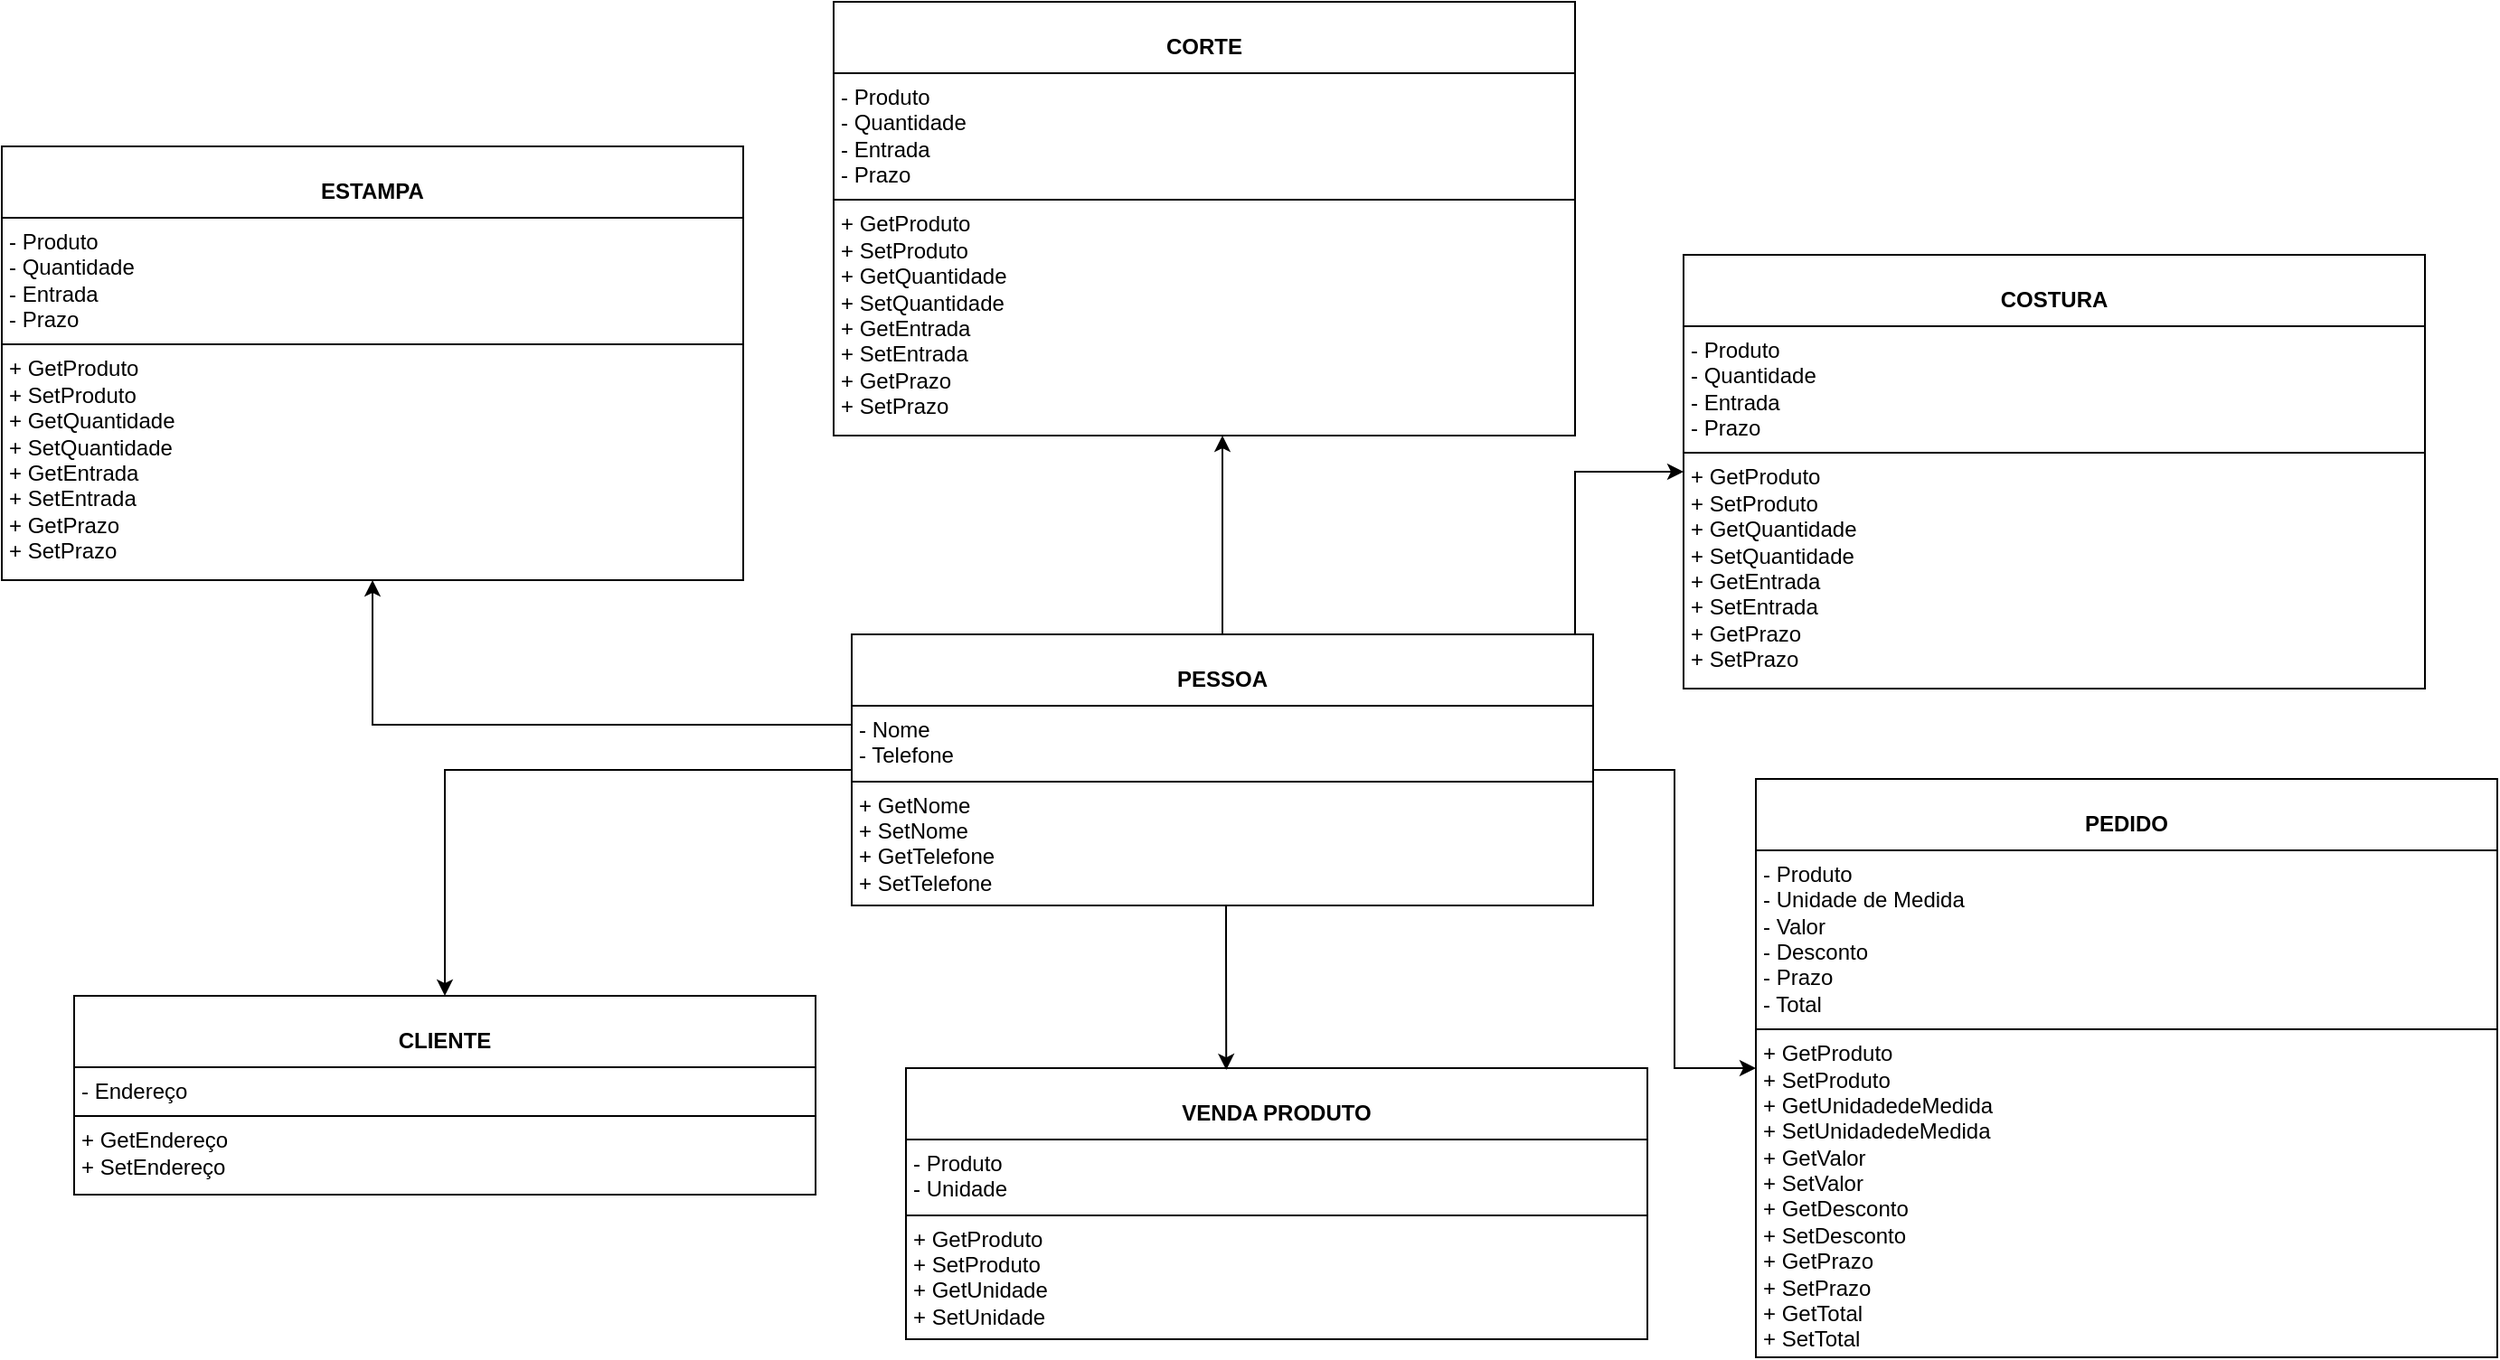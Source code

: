 <mxfile version="24.5.5" type="device" pages="2">
  <diagram name="Página-1" id="-OUhLw-CSufyOY77tMii">
    <mxGraphModel dx="2261" dy="1951" grid="1" gridSize="10" guides="1" tooltips="1" connect="1" arrows="1" fold="1" page="1" pageScale="1" pageWidth="827" pageHeight="1169" math="0" shadow="0">
      <root>
        <mxCell id="0" />
        <mxCell id="1" parent="0" />
        <mxCell id="h_jIUHGwtOCNw3scp08j-25" value="&lt;p style=&quot;margin:0px;margin-top:4px;text-align:center;&quot;&gt;&lt;br&gt;&lt;b&gt;CLIENTE&lt;/b&gt;&lt;/p&gt;&lt;hr size=&quot;1&quot; style=&quot;border-style:solid;&quot;&gt;&lt;p style=&quot;margin:0px;margin-left:4px;&quot;&gt;&lt;span style=&quot;background-color: initial;&quot;&gt;- Endereço&lt;/span&gt;&lt;br&gt;&lt;/p&gt;&lt;hr size=&quot;1&quot; style=&quot;border-style:solid;&quot;&gt;&lt;p style=&quot;margin:0px;margin-left:4px;&quot;&gt;&lt;span style=&quot;background-color: initial;&quot;&gt;+ GetEndereço&lt;/span&gt;&lt;br&gt;&lt;/p&gt;&lt;p style=&quot;margin:0px;margin-left:4px;&quot;&gt;+ SetEndereço&lt;/p&gt;&lt;p style=&quot;margin:0px;margin-left:4px;&quot;&gt;&lt;br&gt;&lt;/p&gt;&lt;p style=&quot;margin:0px;margin-left:4px;&quot;&gt;&lt;br&gt;&lt;/p&gt;" style="verticalAlign=top;align=left;overflow=fill;html=1;whiteSpace=wrap;" parent="1" vertex="1">
          <mxGeometry x="-300" y="150" width="410" height="110" as="geometry" />
        </mxCell>
        <mxCell id="FXaSDLfJDTbHBxUfTmAR-3" style="edgeStyle=orthogonalEdgeStyle;rounded=0;orthogonalLoop=1;jettySize=auto;html=1;exitX=0;exitY=0.5;exitDx=0;exitDy=0;" edge="1" parent="1" source="FXaSDLfJDTbHBxUfTmAR-2" target="h_jIUHGwtOCNw3scp08j-25">
          <mxGeometry relative="1" as="geometry" />
        </mxCell>
        <mxCell id="81Nmng1sWPkBa8GWS_E0-2" style="edgeStyle=orthogonalEdgeStyle;rounded=0;orthogonalLoop=1;jettySize=auto;html=1;" edge="1" parent="1" source="FXaSDLfJDTbHBxUfTmAR-2" target="81Nmng1sWPkBa8GWS_E0-1">
          <mxGeometry relative="1" as="geometry" />
        </mxCell>
        <mxCell id="81Nmng1sWPkBa8GWS_E0-9" style="edgeStyle=orthogonalEdgeStyle;rounded=0;orthogonalLoop=1;jettySize=auto;html=1;entryX=0;entryY=0.5;entryDx=0;entryDy=0;" edge="1" parent="1" source="FXaSDLfJDTbHBxUfTmAR-2" target="81Nmng1sWPkBa8GWS_E0-7">
          <mxGeometry relative="1" as="geometry">
            <Array as="points">
              <mxPoint x="530" y="-140" />
            </Array>
          </mxGeometry>
        </mxCell>
        <mxCell id="81Nmng1sWPkBa8GWS_E0-12" style="edgeStyle=orthogonalEdgeStyle;rounded=0;orthogonalLoop=1;jettySize=auto;html=1;" edge="1" parent="1" source="FXaSDLfJDTbHBxUfTmAR-2" target="81Nmng1sWPkBa8GWS_E0-10">
          <mxGeometry relative="1" as="geometry">
            <Array as="points">
              <mxPoint x="335" y="-140" />
              <mxPoint x="335" y="-140" />
            </Array>
          </mxGeometry>
        </mxCell>
        <mxCell id="81Nmng1sWPkBa8GWS_E0-20" style="edgeStyle=orthogonalEdgeStyle;rounded=0;orthogonalLoop=1;jettySize=auto;html=1;entryX=0.5;entryY=1;entryDx=0;entryDy=0;" edge="1" parent="1" source="FXaSDLfJDTbHBxUfTmAR-2" target="81Nmng1sWPkBa8GWS_E0-13">
          <mxGeometry relative="1" as="geometry">
            <Array as="points">
              <mxPoint x="-135" />
            </Array>
          </mxGeometry>
        </mxCell>
        <mxCell id="FXaSDLfJDTbHBxUfTmAR-2" value="&lt;p style=&quot;margin:0px;margin-top:4px;text-align:center;&quot;&gt;&lt;br&gt;&lt;b&gt;PESSOA&lt;/b&gt;&lt;/p&gt;&lt;hr size=&quot;1&quot; style=&quot;border-style:solid;&quot;&gt;&lt;p style=&quot;margin:0px;margin-left:4px;&quot;&gt;- Nome&lt;br&gt;- Telefone&lt;/p&gt;&lt;hr size=&quot;1&quot; style=&quot;border-style:solid;&quot;&gt;&lt;p style=&quot;margin:0px;margin-left:4px;&quot;&gt;+ GetNome&lt;br&gt;+ SetNome&lt;/p&gt;&lt;p style=&quot;margin:0px;margin-left:4px;&quot;&gt;+ GetTelefone&lt;/p&gt;&lt;p style=&quot;margin:0px;margin-left:4px;&quot;&gt;+ SetTelefone&lt;/p&gt;&lt;p style=&quot;margin:0px;margin-left:4px;&quot;&gt;&lt;br&gt;&lt;/p&gt;&lt;p style=&quot;margin:0px;margin-left:4px;&quot;&gt;&lt;br&gt;&lt;/p&gt;" style="verticalAlign=top;align=left;overflow=fill;html=1;whiteSpace=wrap;" vertex="1" parent="1">
          <mxGeometry x="130" y="-50" width="410" height="150" as="geometry" />
        </mxCell>
        <mxCell id="81Nmng1sWPkBa8GWS_E0-1" value="&lt;p style=&quot;margin:0px;margin-top:4px;text-align:center;&quot;&gt;&lt;br&gt;&lt;b&gt;PEDIDO&lt;/b&gt;&lt;/p&gt;&lt;hr size=&quot;1&quot; style=&quot;border-style:solid;&quot;&gt;&lt;p style=&quot;margin:0px;margin-left:4px;&quot;&gt;- Produto&lt;/p&gt;&lt;p style=&quot;margin:0px;margin-left:4px;&quot;&gt;- Unidade de Medida&lt;/p&gt;&lt;p style=&quot;margin:0px;margin-left:4px;&quot;&gt;- Valor&lt;/p&gt;&lt;p style=&quot;margin:0px;margin-left:4px;&quot;&gt;- Desconto&lt;/p&gt;&lt;p style=&quot;margin:0px;margin-left:4px;&quot;&gt;- Prazo&lt;/p&gt;&lt;p style=&quot;margin:0px;margin-left:4px;&quot;&gt;- Total&lt;/p&gt;&lt;hr size=&quot;1&quot; style=&quot;border-style:solid;&quot;&gt;&lt;p style=&quot;margin:0px;margin-left:4px;&quot;&gt;&lt;span style=&quot;background-color: initial;&quot;&gt;+ GetProduto&lt;/span&gt;&lt;br&gt;&lt;/p&gt;&lt;p style=&quot;margin:0px;margin-left:4px;&quot;&gt;+ SetProduto&lt;/p&gt;&lt;p style=&quot;margin:0px;margin-left:4px;&quot;&gt;+ GetUnidadedeMedida&lt;/p&gt;&lt;p style=&quot;margin:0px;margin-left:4px;&quot;&gt;+ SetUnidadedeMedida&lt;/p&gt;&lt;p style=&quot;margin:0px;margin-left:4px;&quot;&gt;&lt;span style=&quot;background-color: initial;&quot;&gt;+ GetValor&lt;/span&gt;&lt;/p&gt;&lt;p style=&quot;margin:0px;margin-left:4px;&quot;&gt;&lt;span style=&quot;background-color: initial;&quot;&gt;+ SetValor&lt;/span&gt;&lt;/p&gt;&lt;p style=&quot;margin:0px;margin-left:4px;&quot;&gt;&lt;span style=&quot;background-color: initial;&quot;&gt;+ GetDesconto&lt;/span&gt;&lt;/p&gt;&lt;p style=&quot;margin:0px;margin-left:4px;&quot;&gt;&lt;span style=&quot;background-color: initial;&quot;&gt;+ SetDesconto&lt;/span&gt;&lt;/p&gt;&lt;p style=&quot;margin:0px;margin-left:4px;&quot;&gt;&lt;span style=&quot;background-color: initial;&quot;&gt;+ GetPrazo&lt;/span&gt;&lt;/p&gt;&lt;p style=&quot;margin:0px;margin-left:4px;&quot;&gt;&lt;span style=&quot;background-color: initial;&quot;&gt;+ SetPrazo&lt;/span&gt;&lt;br&gt;&lt;/p&gt;&lt;p style=&quot;margin:0px;margin-left:4px;&quot;&gt;&lt;span style=&quot;background-color: initial;&quot;&gt;+ GetTotal&lt;/span&gt;&lt;/p&gt;&lt;p style=&quot;margin:0px;margin-left:4px;&quot;&gt;&lt;span style=&quot;background-color: initial;&quot;&gt;+ SetTotal&lt;/span&gt;&lt;/p&gt;" style="verticalAlign=top;align=left;overflow=fill;html=1;whiteSpace=wrap;" vertex="1" parent="1">
          <mxGeometry x="630" y="30" width="410" height="320" as="geometry" />
        </mxCell>
        <mxCell id="81Nmng1sWPkBa8GWS_E0-4" value="&lt;p style=&quot;margin:0px;margin-top:4px;text-align:center;&quot;&gt;&lt;br&gt;&lt;b&gt;VENDA PRODUTO&lt;/b&gt;&lt;/p&gt;&lt;hr size=&quot;1&quot; style=&quot;border-style:solid;&quot;&gt;&lt;p style=&quot;margin:0px;margin-left:4px;&quot;&gt;- Produto&lt;br&gt;- Unidade&lt;/p&gt;&lt;hr size=&quot;1&quot; style=&quot;border-style:solid;&quot;&gt;&lt;p style=&quot;margin:0px;margin-left:4px;&quot;&gt;+ GetProduto&lt;br&gt;+ SetProduto&lt;/p&gt;&lt;p style=&quot;margin:0px;margin-left:4px;&quot;&gt;+ GetUnidade&lt;/p&gt;&lt;p style=&quot;margin:0px;margin-left:4px;&quot;&gt;+ SetUnidade&lt;/p&gt;&lt;p style=&quot;margin:0px;margin-left:4px;&quot;&gt;&lt;br&gt;&lt;/p&gt;&lt;p style=&quot;margin:0px;margin-left:4px;&quot;&gt;&lt;br&gt;&lt;/p&gt;" style="verticalAlign=top;align=left;overflow=fill;html=1;whiteSpace=wrap;" vertex="1" parent="1">
          <mxGeometry x="160" y="190" width="410" height="150" as="geometry" />
        </mxCell>
        <mxCell id="81Nmng1sWPkBa8GWS_E0-7" value="&lt;p style=&quot;margin:0px;margin-top:4px;text-align:center;&quot;&gt;&lt;br&gt;&lt;b&gt;COSTURA&lt;/b&gt;&lt;/p&gt;&lt;hr size=&quot;1&quot; style=&quot;border-style:solid;&quot;&gt;&lt;p style=&quot;margin:0px;margin-left:4px;&quot;&gt;- Produto&lt;/p&gt;&lt;p style=&quot;margin:0px;margin-left:4px;&quot;&gt;- Quantidade&lt;/p&gt;&lt;p style=&quot;margin:0px;margin-left:4px;&quot;&gt;- Entrada&lt;/p&gt;&lt;p style=&quot;margin:0px;margin-left:4px;&quot;&gt;- Prazo&lt;/p&gt;&lt;hr size=&quot;1&quot; style=&quot;border-style:solid;&quot;&gt;&lt;p style=&quot;margin:0px;margin-left:4px;&quot;&gt;&lt;span style=&quot;background-color: initial;&quot;&gt;+ GetProduto&lt;/span&gt;&lt;br&gt;&lt;/p&gt;&lt;p style=&quot;margin:0px;margin-left:4px;&quot;&gt;+ SetProduto&lt;/p&gt;&lt;p style=&quot;margin:0px;margin-left:4px;&quot;&gt;+ Get&lt;span style=&quot;background-color: initial;&quot;&gt;Quantidade&lt;/span&gt;&lt;/p&gt;&lt;p style=&quot;margin:0px;margin-left:4px;&quot;&gt;+ Set&lt;span style=&quot;background-color: initial;&quot;&gt;Quantidade&lt;/span&gt;&lt;/p&gt;&lt;p style=&quot;margin:0px;margin-left:4px;&quot;&gt;&lt;span style=&quot;background-color: initial;&quot;&gt;+ Get&lt;/span&gt;&lt;span style=&quot;background-color: initial;&quot;&gt;Entrada&lt;/span&gt;&lt;/p&gt;&lt;p style=&quot;margin:0px;margin-left:4px;&quot;&gt;&lt;span style=&quot;background-color: initial;&quot;&gt;+ Set&lt;/span&gt;&lt;span style=&quot;background-color: initial;&quot;&gt;Entrada&lt;/span&gt;&lt;/p&gt;&lt;p style=&quot;margin:0px;margin-left:4px;&quot;&gt;&lt;span style=&quot;background-color: initial;&quot;&gt;+ Get&lt;/span&gt;&lt;span style=&quot;background-color: initial;&quot;&gt;Prazo&lt;/span&gt;&lt;/p&gt;&lt;p style=&quot;margin:0px;margin-left:4px;&quot;&gt;&lt;span style=&quot;background-color: initial;&quot;&gt;+ Set&lt;/span&gt;&lt;span style=&quot;background-color: initial;&quot;&gt;Prazo&lt;/span&gt;&lt;/p&gt;" style="verticalAlign=top;align=left;overflow=fill;html=1;whiteSpace=wrap;" vertex="1" parent="1">
          <mxGeometry x="590" y="-260" width="410" height="240" as="geometry" />
        </mxCell>
        <mxCell id="81Nmng1sWPkBa8GWS_E0-10" value="&lt;p style=&quot;margin:0px;margin-top:4px;text-align:center;&quot;&gt;&lt;br&gt;&lt;b&gt;CORTE&lt;/b&gt;&lt;/p&gt;&lt;hr size=&quot;1&quot; style=&quot;border-style:solid;&quot;&gt;&lt;p style=&quot;margin:0px;margin-left:4px;&quot;&gt;- Produto&lt;/p&gt;&lt;p style=&quot;margin:0px;margin-left:4px;&quot;&gt;- Quantidade&lt;/p&gt;&lt;p style=&quot;margin:0px;margin-left:4px;&quot;&gt;- Entrada&lt;/p&gt;&lt;p style=&quot;margin:0px;margin-left:4px;&quot;&gt;- Prazo&lt;/p&gt;&lt;hr size=&quot;1&quot; style=&quot;border-style:solid;&quot;&gt;&lt;p style=&quot;margin:0px;margin-left:4px;&quot;&gt;&lt;span style=&quot;background-color: initial;&quot;&gt;+ GetProduto&lt;/span&gt;&lt;br&gt;&lt;/p&gt;&lt;p style=&quot;margin:0px;margin-left:4px;&quot;&gt;+ SetProduto&lt;/p&gt;&lt;p style=&quot;margin:0px;margin-left:4px;&quot;&gt;+ Get&lt;span style=&quot;background-color: initial;&quot;&gt;Quantidade&lt;/span&gt;&lt;/p&gt;&lt;p style=&quot;margin:0px;margin-left:4px;&quot;&gt;+ Set&lt;span style=&quot;background-color: initial;&quot;&gt;Quantidade&lt;/span&gt;&lt;/p&gt;&lt;p style=&quot;margin:0px;margin-left:4px;&quot;&gt;&lt;span style=&quot;background-color: initial;&quot;&gt;+ Get&lt;/span&gt;&lt;span style=&quot;background-color: initial;&quot;&gt;Entrada&lt;/span&gt;&lt;/p&gt;&lt;p style=&quot;margin:0px;margin-left:4px;&quot;&gt;&lt;span style=&quot;background-color: initial;&quot;&gt;+ Set&lt;/span&gt;&lt;span style=&quot;background-color: initial;&quot;&gt;Entrada&lt;/span&gt;&lt;/p&gt;&lt;p style=&quot;margin:0px;margin-left:4px;&quot;&gt;&lt;span style=&quot;background-color: initial;&quot;&gt;+ Get&lt;/span&gt;&lt;span style=&quot;background-color: initial;&quot;&gt;Prazo&lt;/span&gt;&lt;/p&gt;&lt;p style=&quot;margin:0px;margin-left:4px;&quot;&gt;&lt;span style=&quot;background-color: initial;&quot;&gt;+ Set&lt;/span&gt;&lt;span style=&quot;background-color: initial;&quot;&gt;Prazo&lt;/span&gt;&lt;/p&gt;" style="verticalAlign=top;align=left;overflow=fill;html=1;whiteSpace=wrap;" vertex="1" parent="1">
          <mxGeometry x="120" y="-400" width="410" height="240" as="geometry" />
        </mxCell>
        <mxCell id="81Nmng1sWPkBa8GWS_E0-13" value="&lt;p style=&quot;margin:0px;margin-top:4px;text-align:center;&quot;&gt;&lt;br&gt;&lt;b&gt;ESTAMPA&lt;/b&gt;&lt;/p&gt;&lt;hr size=&quot;1&quot; style=&quot;border-style:solid;&quot;&gt;&lt;p style=&quot;margin:0px;margin-left:4px;&quot;&gt;- Produto&lt;/p&gt;&lt;p style=&quot;margin:0px;margin-left:4px;&quot;&gt;- Quantidade&lt;/p&gt;&lt;p style=&quot;margin:0px;margin-left:4px;&quot;&gt;- Entrada&lt;/p&gt;&lt;p style=&quot;margin:0px;margin-left:4px;&quot;&gt;- Prazo&lt;/p&gt;&lt;hr size=&quot;1&quot; style=&quot;border-style:solid;&quot;&gt;&lt;p style=&quot;margin:0px;margin-left:4px;&quot;&gt;&lt;span style=&quot;background-color: initial;&quot;&gt;+ GetProduto&lt;/span&gt;&lt;br&gt;&lt;/p&gt;&lt;p style=&quot;margin:0px;margin-left:4px;&quot;&gt;+ SetProduto&lt;/p&gt;&lt;p style=&quot;margin:0px;margin-left:4px;&quot;&gt;+ Get&lt;span style=&quot;background-color: initial;&quot;&gt;Quantidade&lt;/span&gt;&lt;/p&gt;&lt;p style=&quot;margin:0px;margin-left:4px;&quot;&gt;+ Set&lt;span style=&quot;background-color: initial;&quot;&gt;Quantidade&lt;/span&gt;&lt;/p&gt;&lt;p style=&quot;margin:0px;margin-left:4px;&quot;&gt;&lt;span style=&quot;background-color: initial;&quot;&gt;+ Get&lt;/span&gt;&lt;span style=&quot;background-color: initial;&quot;&gt;Entrada&lt;/span&gt;&lt;/p&gt;&lt;p style=&quot;margin:0px;margin-left:4px;&quot;&gt;&lt;span style=&quot;background-color: initial;&quot;&gt;+ Set&lt;/span&gt;&lt;span style=&quot;background-color: initial;&quot;&gt;Entrada&lt;/span&gt;&lt;/p&gt;&lt;p style=&quot;margin:0px;margin-left:4px;&quot;&gt;&lt;span style=&quot;background-color: initial;&quot;&gt;+ Get&lt;/span&gt;&lt;span style=&quot;background-color: initial;&quot;&gt;Prazo&lt;/span&gt;&lt;/p&gt;&lt;p style=&quot;margin:0px;margin-left:4px;&quot;&gt;&lt;span style=&quot;background-color: initial;&quot;&gt;+ Set&lt;/span&gt;&lt;span style=&quot;background-color: initial;&quot;&gt;Prazo&lt;/span&gt;&lt;/p&gt;" style="verticalAlign=top;align=left;overflow=fill;html=1;whiteSpace=wrap;" vertex="1" parent="1">
          <mxGeometry x="-340" y="-320" width="410" height="240" as="geometry" />
        </mxCell>
        <mxCell id="81Nmng1sWPkBa8GWS_E0-16" style="edgeStyle=orthogonalEdgeStyle;rounded=0;orthogonalLoop=1;jettySize=auto;html=1;entryX=0.432;entryY=0.007;entryDx=0;entryDy=0;entryPerimeter=0;" edge="1" parent="1" source="FXaSDLfJDTbHBxUfTmAR-2" target="81Nmng1sWPkBa8GWS_E0-4">
          <mxGeometry relative="1" as="geometry">
            <Array as="points">
              <mxPoint x="337" y="120" />
              <mxPoint x="337" y="120" />
            </Array>
          </mxGeometry>
        </mxCell>
      </root>
    </mxGraphModel>
  </diagram>
  <diagram id="6xMDFGMM9toji-j03zHq" name="Página-2">
    <mxGraphModel dx="2261" dy="782" grid="1" gridSize="10" guides="1" tooltips="1" connect="1" arrows="1" fold="1" page="1" pageScale="1" pageWidth="827" pageHeight="1169" math="0" shadow="0">
      <root>
        <mxCell id="0" />
        <mxCell id="1" parent="0" />
        <mxCell id="k3QjRgz9QZ5SmKXSFLEn-1" value="&lt;p style=&quot;margin:0px;margin-top:4px;text-align:center;&quot;&gt;&lt;br&gt;&lt;b&gt;UNIDADE&lt;/b&gt;&lt;/p&gt;&lt;hr size=&quot;1&quot; style=&quot;border-style:solid;&quot;&gt;&lt;p style=&quot;margin:0px;margin-left:4px;&quot;&gt;- Nome&lt;br&gt;&lt;/p&gt;&lt;hr size=&quot;1&quot; style=&quot;border-style:solid;&quot;&gt;&lt;p style=&quot;margin:0px;margin-left:4px;&quot;&gt;+ GetNome&lt;br&gt;+ SetNome&lt;/p&gt;" style="verticalAlign=top;align=left;overflow=fill;html=1;whiteSpace=wrap;" parent="1" vertex="1">
          <mxGeometry x="-10" y="340" width="410" height="110" as="geometry" />
        </mxCell>
        <mxCell id="dm8za-yfyK-Y-TyQp72J-1" value="&lt;p style=&quot;margin:0px;margin-top:4px;text-align:center;&quot;&gt;&lt;br&gt;&lt;b&gt;ESTOQUE&lt;/b&gt;&lt;/p&gt;&lt;hr size=&quot;1&quot; style=&quot;border-style:solid;&quot;&gt;&lt;p style=&quot;margin:0px;margin-left:4px;&quot;&gt;- Matéria Prima&lt;/p&gt;&lt;p style=&quot;margin:0px;margin-left:4px;&quot;&gt;&lt;span style=&quot;background-color: initial;&quot;&gt;- Quantidade&lt;/span&gt;&lt;/p&gt;&lt;p style=&quot;margin:0px;margin-left:4px;&quot;&gt;- Entrada&lt;/p&gt;&lt;p style=&quot;margin:0px;margin-left:4px;&quot;&gt;- Fornecedor&lt;/p&gt;&lt;hr size=&quot;1&quot; style=&quot;border-style:solid;&quot;&gt;&lt;p style=&quot;margin:0px;margin-left:4px;&quot;&gt;&lt;span style=&quot;background-color: initial;&quot;&gt;+ Get&lt;/span&gt;&lt;span style=&quot;background-color: initial;&quot;&gt;MatériaPrima&lt;/span&gt;&lt;br&gt;&lt;/p&gt;&lt;p style=&quot;margin:0px;margin-left:4px;&quot;&gt;+ Set&lt;span style=&quot;background-color: initial;&quot;&gt;MatériaPrima&lt;/span&gt;&lt;/p&gt;&lt;p style=&quot;margin:0px;margin-left:4px;&quot;&gt;+ Get&lt;span style=&quot;background-color: initial;&quot;&gt;Quantidade&lt;/span&gt;&lt;/p&gt;&lt;p style=&quot;margin:0px;margin-left:4px;&quot;&gt;+ Set&lt;span style=&quot;background-color: initial;&quot;&gt;Quantidade&lt;/span&gt;&lt;/p&gt;&lt;p style=&quot;margin:0px;margin-left:4px;&quot;&gt;&lt;span style=&quot;background-color: initial;&quot;&gt;+ Get&lt;/span&gt;&lt;span style=&quot;background-color: initial;&quot;&gt;Entrada&lt;/span&gt;&lt;/p&gt;&lt;p style=&quot;margin:0px;margin-left:4px;&quot;&gt;&lt;span style=&quot;background-color: initial;&quot;&gt;+ Set&lt;/span&gt;&lt;span style=&quot;background-color: initial;&quot;&gt;Entrada&lt;/span&gt;&lt;/p&gt;&lt;p style=&quot;margin:0px;margin-left:4px;&quot;&gt;&lt;span style=&quot;background-color: initial;&quot;&gt;+ Get&lt;/span&gt;&lt;span style=&quot;background-color: initial;&quot;&gt;Fornecedor&lt;/span&gt;&lt;/p&gt;&lt;p style=&quot;margin:0px;margin-left:4px;&quot;&gt;&lt;span style=&quot;background-color: initial;&quot;&gt;+ Set&lt;/span&gt;&lt;span style=&quot;background-color: initial;&quot;&gt;Fornecedor&lt;/span&gt;&lt;/p&gt;&lt;div&gt;&lt;span style=&quot;background-color: initial;&quot;&gt;&lt;br&gt;&lt;/span&gt;&lt;/div&gt;" style="verticalAlign=top;align=left;overflow=fill;html=1;whiteSpace=wrap;" vertex="1" parent="1">
          <mxGeometry x="-10" y="490" width="410" height="240" as="geometry" />
        </mxCell>
      </root>
    </mxGraphModel>
  </diagram>
</mxfile>
